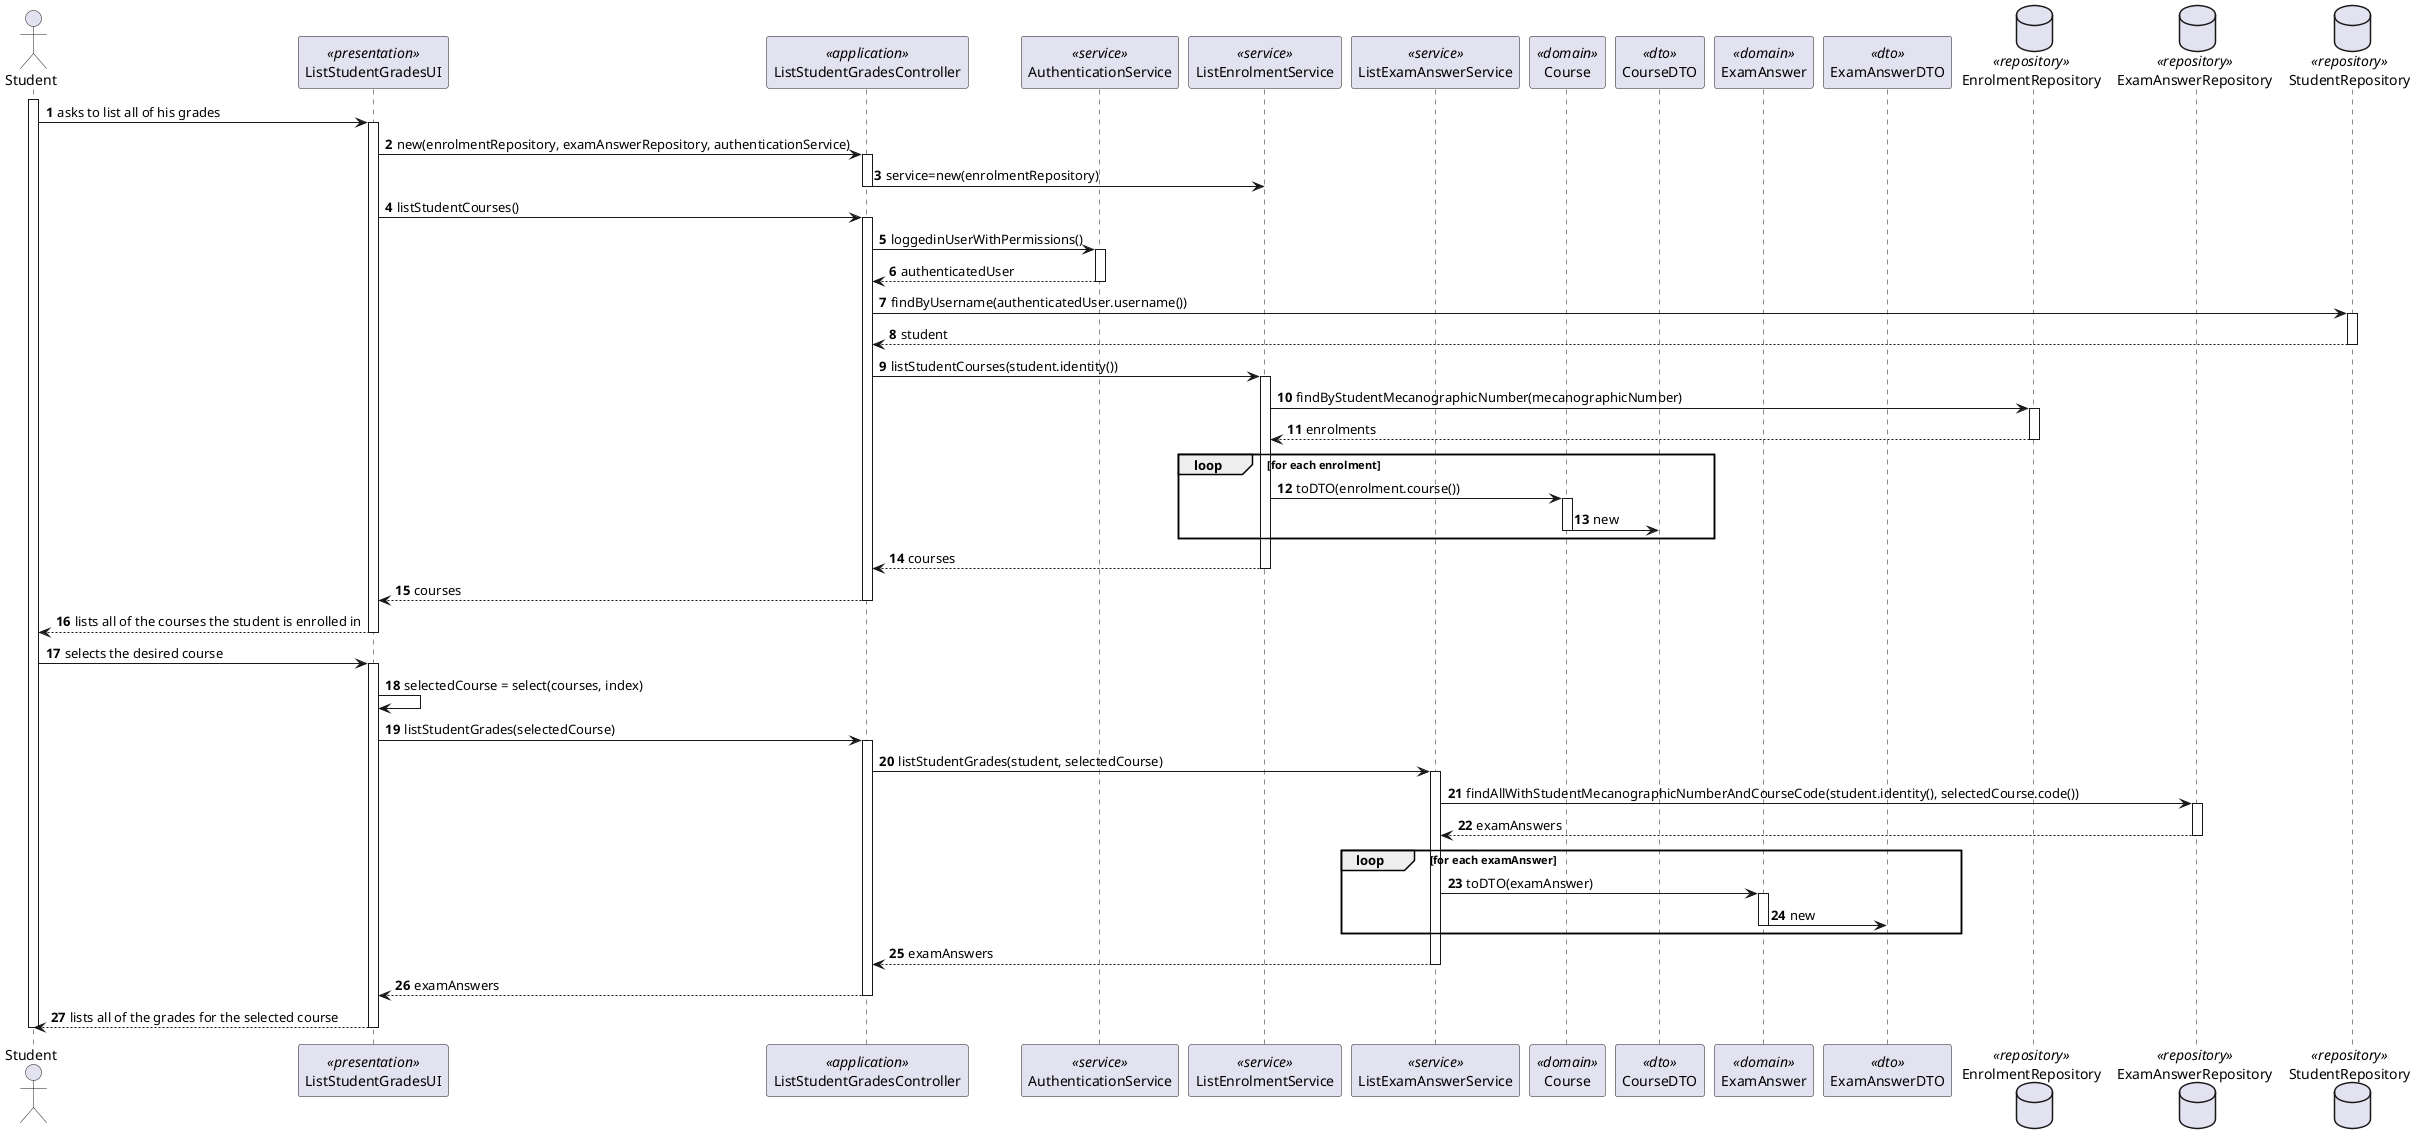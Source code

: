 @startuml US2005_SD
autonumber

actor "Student" as S
participant "ListStudentGradesUI" as UI <<presentation>>
participant "ListStudentGradesController" as CTRL <<application>>
participant "AuthenticationService" as AUTH <<service>>
participant "ListEnrolmentService" as SRV <<service>>
participant "ListExamAnswerService" as ESRV <<service>>
participant "Course" as C <<domain>>
participant "CourseDTO" as CDTO <<dto>>

participant "ExamAnswer" as E <<domain>>
participant "ExamAnswerDTO" as EDTO <<dto>>

database EnrolmentRepository as EREP <<repository>>
database ExamAnswerRepository as EXREP <<repository>>
database StudentRepository as SREP <<repository>>

activate S

S -> UI : asks to list all of his grades
activate UI

UI -> CTRL : new(enrolmentRepository, examAnswerRepository, authenticationService)
activate CTRL
CTRL -> SRV : service=new(enrolmentRepository)
deactivate CTRL

UI -> CTRL : listStudentCourses()
activate CTRL
CTRL -> AUTH : loggedinUserWithPermissions()
activate AUTH
AUTH --> CTRL : authenticatedUser
deactivate AUTH
CTRL -> SREP : findByUsername(authenticatedUser.username())
activate SREP
SREP --> CTRL : student
deactivate SREP
CTRL -> SRV : listStudentCourses(student.identity())
activate SRV
SRV -> EREP : findByStudentMecanographicNumber(mecanographicNumber)
activate EREP
EREP --> SRV : enrolments
deactivate EREP

loop for each enrolment
  SRV -> C : toDTO(enrolment.course())
  activate C
  C -> CDTO : new
  deactivate C
end loop

SRV --> CTRL : courses
deactivate SRV
CTRL --> UI : courses
deactivate CTRL

UI --> S : lists all of the courses the student is enrolled in
deactivate UI

S -> UI : selects the desired course
activate UI
UI -> UI : selectedCourse = select(courses, index)
UI -> CTRL : listStudentGrades(selectedCourse)
activate CTRL
CTRL -> ESRV : listStudentGrades(student, selectedCourse)
activate ESRV
ESRV -> EXREP : findAllWithStudentMecanographicNumberAndCourseCode(student.identity(), selectedCourse.code())
activate EXREP
EXREP --> ESRV : examAnswers
deactivate EXREP

loop for each examAnswer
  ESRV -> E : toDTO(examAnswer)
  activate E
  E -> EDTO : new
  deactivate E
end loop

ESRV --> CTRL : examAnswers
deactivate ESRV
CTRL --> UI : examAnswers
deactivate CTRL
UI --> S : lists all of the grades for the selected course
deactivate UI

deactivate S

@enduml
